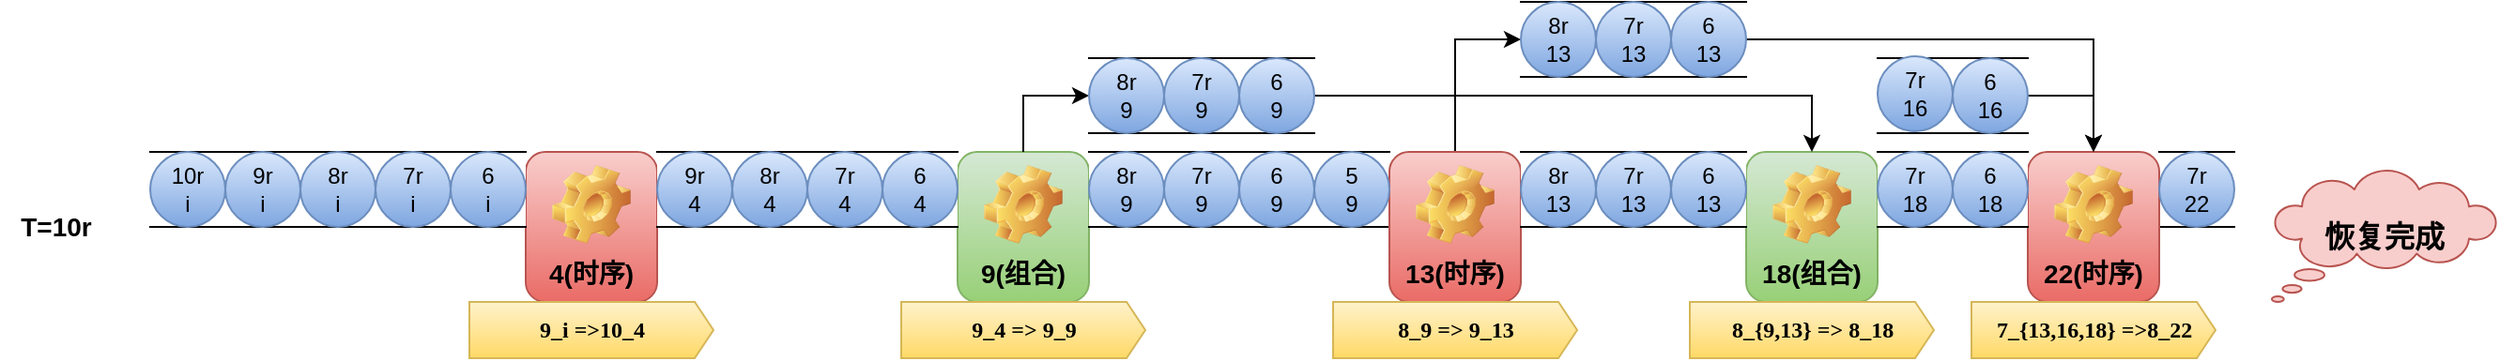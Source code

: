 <mxfile version="24.7.8">
  <diagram name="第 1 页" id="sMYmb9f0E75zViTfouJD">
    <mxGraphModel dx="1434" dy="738" grid="0" gridSize="10" guides="1" tooltips="1" connect="1" arrows="1" fold="1" page="0" pageScale="1" pageWidth="1169" pageHeight="827" math="0" shadow="0">
      <root>
        <mxCell id="0" />
        <mxCell id="1" parent="0" />
        <mxCell id="9udhq2torL1eLMPgQ3-c-1" value="" style="html=1;dashed=0;whiteSpace=wrap;shape=partialRectangle;right=0;left=0;" vertex="1" parent="1">
          <mxGeometry x="1190" y="120" width="40" height="40" as="geometry" />
        </mxCell>
        <mxCell id="9udhq2torL1eLMPgQ3-c-2" value="4(时序)" style="label;whiteSpace=wrap;html=1;align=center;verticalAlign=bottom;spacingLeft=0;spacingBottom=4;imageAlign=center;imageVerticalAlign=top;image=img/clipart/Gear_128x128.png;fontSize=14;fillColor=#f8cecc;gradientColor=#ea6b66;strokeColor=#b85450;" vertex="1" parent="1">
          <mxGeometry x="320" y="120" width="70" height="80" as="geometry" />
        </mxCell>
        <mxCell id="9udhq2torL1eLMPgQ3-c-3" value="9(组合)" style="label;whiteSpace=wrap;html=1;align=center;verticalAlign=bottom;spacingLeft=0;spacingBottom=4;imageAlign=center;imageVerticalAlign=top;image=img/clipart/Gear_128x128.png;fontSize=14;fillColor=#d5e8d4;gradientColor=#97d077;strokeColor=#82b366;" vertex="1" parent="1">
          <mxGeometry x="550" y="120" width="70" height="80" as="geometry" />
        </mxCell>
        <mxCell id="9udhq2torL1eLMPgQ3-c-4" value="" style="html=1;dashed=0;whiteSpace=wrap;shape=partialRectangle;right=0;left=0;" vertex="1" parent="1">
          <mxGeometry x="120" y="120" width="200" height="40" as="geometry" />
        </mxCell>
        <mxCell id="9udhq2torL1eLMPgQ3-c-5" value="&lt;div&gt;6&lt;/div&gt;&lt;div&gt;i&lt;/div&gt;" style="ellipse;whiteSpace=wrap;html=1;fillColor=#dae8fc;gradientColor=#7ea6e0;strokeColor=#6c8ebf;" vertex="1" parent="1">
          <mxGeometry x="280" y="120" width="40" height="40" as="geometry" />
        </mxCell>
        <mxCell id="9udhq2torL1eLMPgQ3-c-6" value="" style="html=1;dashed=0;whiteSpace=wrap;shape=partialRectangle;right=0;left=0;" vertex="1" parent="1">
          <mxGeometry x="390" y="120" width="160" height="40" as="geometry" />
        </mxCell>
        <mxCell id="9udhq2torL1eLMPgQ3-c-7" value="" style="html=1;dashed=0;whiteSpace=wrap;shape=partialRectangle;right=0;left=0;" vertex="1" parent="1">
          <mxGeometry x="620" y="120" width="160" height="40" as="geometry" />
        </mxCell>
        <mxCell id="9udhq2torL1eLMPgQ3-c-8" style="edgeStyle=orthogonalEdgeStyle;rounded=0;orthogonalLoop=1;jettySize=auto;html=1;exitX=0.5;exitY=0;exitDx=0;exitDy=0;entryX=0;entryY=0.5;entryDx=0;entryDy=0;" edge="1" parent="1" source="9udhq2torL1eLMPgQ3-c-9" target="9udhq2torL1eLMPgQ3-c-33">
          <mxGeometry relative="1" as="geometry" />
        </mxCell>
        <mxCell id="9udhq2torL1eLMPgQ3-c-9" value="13(时序)" style="label;whiteSpace=wrap;html=1;align=center;verticalAlign=bottom;spacingLeft=0;spacingBottom=4;imageAlign=center;imageVerticalAlign=top;image=img/clipart/Gear_128x128.png;fontSize=14;fillColor=#f8cecc;gradientColor=#ea6b66;strokeColor=#b85450;" vertex="1" parent="1">
          <mxGeometry x="780" y="120" width="70" height="80" as="geometry" />
        </mxCell>
        <mxCell id="9udhq2torL1eLMPgQ3-c-10" value="22(时序)" style="label;whiteSpace=wrap;html=1;align=center;verticalAlign=bottom;spacingLeft=0;spacingBottom=4;imageAlign=center;imageVerticalAlign=top;image=img/clipart/Gear_128x128.png;fontSize=14;fillColor=#f8cecc;gradientColor=#ea6b66;strokeColor=#b85450;" vertex="1" parent="1">
          <mxGeometry x="1120" y="120" width="70" height="80" as="geometry" />
        </mxCell>
        <mxCell id="9udhq2torL1eLMPgQ3-c-11" value="18(组合)" style="label;whiteSpace=wrap;html=1;align=center;verticalAlign=bottom;spacingLeft=0;spacingBottom=4;imageAlign=center;imageVerticalAlign=top;image=img/clipart/Gear_128x128.png;fontSize=14;fillColor=#d5e8d4;gradientColor=#97d077;strokeColor=#82b366;" vertex="1" parent="1">
          <mxGeometry x="970" y="120" width="70" height="80" as="geometry" />
        </mxCell>
        <mxCell id="9udhq2torL1eLMPgQ3-c-12" value="" style="html=1;dashed=0;whiteSpace=wrap;shape=partialRectangle;right=0;left=0;" vertex="1" parent="1">
          <mxGeometry x="850" y="120" width="120" height="40" as="geometry" />
        </mxCell>
        <mxCell id="9udhq2torL1eLMPgQ3-c-13" value="" style="html=1;dashed=0;whiteSpace=wrap;shape=partialRectangle;right=0;left=0;" vertex="1" parent="1">
          <mxGeometry x="1040" y="120" width="80" height="40" as="geometry" />
        </mxCell>
        <mxCell id="9udhq2torL1eLMPgQ3-c-14" value="T=10r" style="text;html=1;align=center;verticalAlign=middle;whiteSpace=wrap;rounded=0;fontSize=14;fontStyle=1" vertex="1" parent="1">
          <mxGeometry x="40" y="145" width="60" height="30" as="geometry" />
        </mxCell>
        <mxCell id="9udhq2torL1eLMPgQ3-c-15" value="&lt;div&gt;7r&lt;/div&gt;&lt;div&gt;i&lt;/div&gt;" style="ellipse;whiteSpace=wrap;html=1;fillColor=#dae8fc;gradientColor=#7ea6e0;strokeColor=#6c8ebf;" vertex="1" parent="1">
          <mxGeometry x="240" y="120" width="40" height="40" as="geometry" />
        </mxCell>
        <mxCell id="9udhq2torL1eLMPgQ3-c-16" value="9_i =&amp;gt;10_4" style="html=1;shadow=0;dashed=0;align=center;verticalAlign=middle;shape=mxgraph.arrows2.arrow;dy=0;dx=10;notch=0;fillColor=#fff2cc;gradientColor=#ffd966;strokeColor=#d6b656;fontFamily=Georgia;fontStyle=1" vertex="1" parent="1">
          <mxGeometry x="290" y="200" width="130" height="30" as="geometry" />
        </mxCell>
        <mxCell id="9udhq2torL1eLMPgQ3-c-17" value="9_4 =&amp;gt; 9_9" style="html=1;shadow=0;dashed=0;align=center;verticalAlign=middle;shape=mxgraph.arrows2.arrow;dy=0;dx=10;notch=0;fillColor=#fff2cc;gradientColor=#ffd966;strokeColor=#d6b656;fontFamily=Georgia;fontStyle=1" vertex="1" parent="1">
          <mxGeometry x="520" y="200" width="130" height="30" as="geometry" />
        </mxCell>
        <mxCell id="9udhq2torL1eLMPgQ3-c-18" value="8_9 =&amp;gt; 9_13" style="html=1;shadow=0;dashed=0;align=center;verticalAlign=middle;shape=mxgraph.arrows2.arrow;dy=0;dx=10;notch=0;fillColor=#fff2cc;gradientColor=#ffd966;strokeColor=#d6b656;fontFamily=Georgia;fontStyle=1" vertex="1" parent="1">
          <mxGeometry x="750" y="200" width="130" height="30" as="geometry" />
        </mxCell>
        <mxCell id="9udhq2torL1eLMPgQ3-c-19" value="8_{9,13} =&amp;gt; 8_18" style="html=1;shadow=0;dashed=0;align=center;verticalAlign=middle;shape=mxgraph.arrows2.arrow;dy=0;dx=10;notch=0;fillColor=#fff2cc;gradientColor=#ffd966;strokeColor=#d6b656;fontFamily=Georgia;fontStyle=1" vertex="1" parent="1">
          <mxGeometry x="940" y="200" width="130" height="30" as="geometry" />
        </mxCell>
        <mxCell id="9udhq2torL1eLMPgQ3-c-20" value="7_{13,16,18} =&amp;gt;8_22" style="html=1;shadow=0;dashed=0;align=center;verticalAlign=middle;shape=mxgraph.arrows2.arrow;dy=0;dx=10;notch=0;fillColor=#fff2cc;gradientColor=#ffd966;strokeColor=#d6b656;fontFamily=Georgia;fontStyle=1" vertex="1" parent="1">
          <mxGeometry x="1090" y="200" width="130" height="30" as="geometry" />
        </mxCell>
        <mxCell id="9udhq2torL1eLMPgQ3-c-21" value="&lt;div&gt;6&lt;/div&gt;&lt;div&gt;4&lt;/div&gt;" style="ellipse;whiteSpace=wrap;html=1;fillColor=#dae8fc;gradientColor=#7ea6e0;strokeColor=#6c8ebf;" vertex="1" parent="1">
          <mxGeometry x="510" y="120" width="40" height="40" as="geometry" />
        </mxCell>
        <mxCell id="9udhq2torL1eLMPgQ3-c-22" value="&lt;div&gt;6&lt;/div&gt;&lt;div&gt;9&lt;/div&gt;" style="ellipse;whiteSpace=wrap;html=1;fillColor=#dae8fc;gradientColor=#7ea6e0;strokeColor=#6c8ebf;" vertex="1" parent="1">
          <mxGeometry x="700" y="120" width="40" height="40" as="geometry" />
        </mxCell>
        <mxCell id="9udhq2torL1eLMPgQ3-c-23" value="&lt;div&gt;5&lt;/div&gt;&lt;div&gt;9&lt;/div&gt;" style="ellipse;whiteSpace=wrap;html=1;fillColor=#dae8fc;gradientColor=#7ea6e0;strokeColor=#6c8ebf;" vertex="1" parent="1">
          <mxGeometry x="740" y="120" width="40" height="40" as="geometry" />
        </mxCell>
        <mxCell id="9udhq2torL1eLMPgQ3-c-24" value="&lt;div&gt;6&lt;/div&gt;&lt;div&gt;13&lt;/div&gt;" style="ellipse;whiteSpace=wrap;html=1;fillColor=#dae8fc;gradientColor=#7ea6e0;strokeColor=#6c8ebf;" vertex="1" parent="1">
          <mxGeometry x="930" y="120" width="40" height="40" as="geometry" />
        </mxCell>
        <mxCell id="9udhq2torL1eLMPgQ3-c-25" style="edgeStyle=orthogonalEdgeStyle;rounded=0;orthogonalLoop=1;jettySize=auto;html=1;entryX=0.5;entryY=0;entryDx=0;entryDy=0;" edge="1" parent="1" source="9udhq2torL1eLMPgQ3-c-26" target="9udhq2torL1eLMPgQ3-c-11">
          <mxGeometry relative="1" as="geometry" />
        </mxCell>
        <mxCell id="9udhq2torL1eLMPgQ3-c-26" value="" style="html=1;dashed=0;whiteSpace=wrap;shape=partialRectangle;right=0;left=0;" vertex="1" parent="1">
          <mxGeometry x="620" y="70" width="120" height="40" as="geometry" />
        </mxCell>
        <mxCell id="9udhq2torL1eLMPgQ3-c-27" value="&lt;div&gt;6&lt;/div&gt;&lt;div&gt;9&lt;/div&gt;" style="ellipse;whiteSpace=wrap;html=1;fillColor=#dae8fc;gradientColor=#7ea6e0;strokeColor=#6c8ebf;" vertex="1" parent="1">
          <mxGeometry x="700" y="70" width="40" height="40" as="geometry" />
        </mxCell>
        <mxCell id="9udhq2torL1eLMPgQ3-c-28" style="edgeStyle=orthogonalEdgeStyle;rounded=0;orthogonalLoop=1;jettySize=auto;html=1;exitX=0.5;exitY=0;exitDx=0;exitDy=0;entryX=0;entryY=0.5;entryDx=0;entryDy=0;" edge="1" parent="1" source="9udhq2torL1eLMPgQ3-c-3" target="9udhq2torL1eLMPgQ3-c-26">
          <mxGeometry relative="1" as="geometry">
            <mxPoint x="620" y="90" as="targetPoint" />
          </mxGeometry>
        </mxCell>
        <mxCell id="9udhq2torL1eLMPgQ3-c-29" value="&lt;div&gt;7r&lt;/div&gt;&lt;div&gt;18&lt;/div&gt;" style="ellipse;whiteSpace=wrap;html=1;fillColor=#dae8fc;gradientColor=#7ea6e0;strokeColor=#6c8ebf;" vertex="1" parent="1">
          <mxGeometry x="1040" y="120" width="40" height="40" as="geometry" />
        </mxCell>
        <mxCell id="9udhq2torL1eLMPgQ3-c-30" value="&lt;div&gt;6&lt;/div&gt;&lt;div&gt;18&lt;/div&gt;" style="ellipse;whiteSpace=wrap;html=1;fillColor=#dae8fc;gradientColor=#7ea6e0;strokeColor=#6c8ebf;" vertex="1" parent="1">
          <mxGeometry x="1080" y="120" width="40" height="40" as="geometry" />
        </mxCell>
        <mxCell id="9udhq2torL1eLMPgQ3-c-31" value="&lt;div&gt;7r&lt;/div&gt;&lt;div&gt;22&lt;/div&gt;" style="ellipse;whiteSpace=wrap;html=1;fillColor=#dae8fc;gradientColor=#7ea6e0;strokeColor=#6c8ebf;" vertex="1" parent="1">
          <mxGeometry x="1190" y="120" width="40" height="40" as="geometry" />
        </mxCell>
        <mxCell id="9udhq2torL1eLMPgQ3-c-32" style="edgeStyle=orthogonalEdgeStyle;rounded=0;orthogonalLoop=1;jettySize=auto;html=1;exitX=1;exitY=0.5;exitDx=0;exitDy=0;" edge="1" parent="1" source="9udhq2torL1eLMPgQ3-c-33" target="9udhq2torL1eLMPgQ3-c-10">
          <mxGeometry relative="1" as="geometry" />
        </mxCell>
        <mxCell id="9udhq2torL1eLMPgQ3-c-33" value="" style="html=1;dashed=0;whiteSpace=wrap;shape=partialRectangle;right=0;left=0;" vertex="1" parent="1">
          <mxGeometry x="850" y="40" width="120" height="40" as="geometry" />
        </mxCell>
        <mxCell id="9udhq2torL1eLMPgQ3-c-34" value="&lt;div&gt;6&lt;/div&gt;&lt;div&gt;13&lt;/div&gt;" style="ellipse;whiteSpace=wrap;html=1;fillColor=#dae8fc;gradientColor=#7ea6e0;strokeColor=#6c8ebf;" vertex="1" parent="1">
          <mxGeometry x="930" y="40" width="40" height="40" as="geometry" />
        </mxCell>
        <mxCell id="9udhq2torL1eLMPgQ3-c-35" value="&lt;div&gt;8r&lt;/div&gt;&lt;div&gt;13&lt;/div&gt;" style="ellipse;whiteSpace=wrap;html=1;fillColor=#dae8fc;gradientColor=#7ea6e0;strokeColor=#6c8ebf;" vertex="1" parent="1">
          <mxGeometry x="850" y="40" width="40" height="40" as="geometry" />
        </mxCell>
        <mxCell id="9udhq2torL1eLMPgQ3-c-36" style="edgeStyle=orthogonalEdgeStyle;rounded=0;orthogonalLoop=1;jettySize=auto;html=1;entryX=0.5;entryY=0;entryDx=0;entryDy=0;exitX=1;exitY=0.5;exitDx=0;exitDy=0;" edge="1" parent="1" source="9udhq2torL1eLMPgQ3-c-37" target="9udhq2torL1eLMPgQ3-c-10">
          <mxGeometry relative="1" as="geometry" />
        </mxCell>
        <mxCell id="9udhq2torL1eLMPgQ3-c-37" value="" style="html=1;dashed=0;whiteSpace=wrap;shape=partialRectangle;right=0;left=0;" vertex="1" parent="1">
          <mxGeometry x="1040" y="70" width="80" height="40" as="geometry" />
        </mxCell>
        <mxCell id="9udhq2torL1eLMPgQ3-c-38" value="&lt;div&gt;7r&lt;/div&gt;&lt;div&gt;16&lt;/div&gt;" style="ellipse;whiteSpace=wrap;html=1;fillColor=#dae8fc;gradientColor=#7ea6e0;strokeColor=#6c8ebf;" vertex="1" parent="1">
          <mxGeometry x="1040" y="69" width="40" height="40" as="geometry" />
        </mxCell>
        <mxCell id="9udhq2torL1eLMPgQ3-c-39" value="&lt;div&gt;6&lt;/div&gt;&lt;div&gt;16&lt;/div&gt;" style="ellipse;whiteSpace=wrap;html=1;fillColor=#dae8fc;gradientColor=#7ea6e0;strokeColor=#6c8ebf;" vertex="1" parent="1">
          <mxGeometry x="1080" y="70" width="40" height="40" as="geometry" />
        </mxCell>
        <mxCell id="9udhq2torL1eLMPgQ3-c-40" value="&lt;div&gt;8r&lt;/div&gt;&lt;div&gt;i&lt;/div&gt;" style="ellipse;whiteSpace=wrap;html=1;fillColor=#dae8fc;gradientColor=#7ea6e0;strokeColor=#6c8ebf;" vertex="1" parent="1">
          <mxGeometry x="200" y="120" width="40" height="40" as="geometry" />
        </mxCell>
        <mxCell id="9udhq2torL1eLMPgQ3-c-41" value="&lt;div&gt;7r&lt;/div&gt;&lt;div&gt;4&lt;/div&gt;" style="ellipse;whiteSpace=wrap;html=1;fillColor=#dae8fc;gradientColor=#7ea6e0;strokeColor=#6c8ebf;" vertex="1" parent="1">
          <mxGeometry x="470" y="120" width="40" height="40" as="geometry" />
        </mxCell>
        <mxCell id="9udhq2torL1eLMPgQ3-c-42" value="&lt;div&gt;7r&lt;/div&gt;&lt;div&gt;13&lt;/div&gt;" style="ellipse;whiteSpace=wrap;html=1;fillColor=#dae8fc;gradientColor=#7ea6e0;strokeColor=#6c8ebf;" vertex="1" parent="1">
          <mxGeometry x="890" y="120" width="40" height="40" as="geometry" />
        </mxCell>
        <mxCell id="9udhq2torL1eLMPgQ3-c-43" value="&lt;div&gt;7r&lt;/div&gt;&lt;div&gt;13&lt;/div&gt;" style="ellipse;whiteSpace=wrap;html=1;fillColor=#dae8fc;gradientColor=#7ea6e0;strokeColor=#6c8ebf;" vertex="1" parent="1">
          <mxGeometry x="890" y="40" width="40" height="40" as="geometry" />
        </mxCell>
        <mxCell id="9udhq2torL1eLMPgQ3-c-44" value="&lt;div&gt;9r&lt;/div&gt;&lt;div&gt;i&lt;/div&gt;" style="ellipse;whiteSpace=wrap;html=1;fillColor=#dae8fc;gradientColor=#7ea6e0;strokeColor=#6c8ebf;" vertex="1" parent="1">
          <mxGeometry x="160" y="120" width="40" height="40" as="geometry" />
        </mxCell>
        <mxCell id="9udhq2torL1eLMPgQ3-c-45" value="&lt;div&gt;8r&lt;/div&gt;&lt;div&gt;4&lt;/div&gt;" style="ellipse;whiteSpace=wrap;html=1;fillColor=#dae8fc;gradientColor=#7ea6e0;strokeColor=#6c8ebf;" vertex="1" parent="1">
          <mxGeometry x="430" y="120" width="40" height="40" as="geometry" />
        </mxCell>
        <mxCell id="9udhq2torL1eLMPgQ3-c-46" value="&lt;div&gt;7r&lt;/div&gt;&lt;div&gt;9&lt;/div&gt;" style="ellipse;whiteSpace=wrap;html=1;fillColor=#dae8fc;gradientColor=#7ea6e0;strokeColor=#6c8ebf;" vertex="1" parent="1">
          <mxGeometry x="660" y="120" width="40" height="40" as="geometry" />
        </mxCell>
        <mxCell id="9udhq2torL1eLMPgQ3-c-47" value="&lt;div&gt;7r&lt;/div&gt;&lt;div&gt;9&lt;/div&gt;" style="ellipse;whiteSpace=wrap;html=1;fillColor=#dae8fc;gradientColor=#7ea6e0;strokeColor=#6c8ebf;" vertex="1" parent="1">
          <mxGeometry x="660" y="70" width="40" height="40" as="geometry" />
        </mxCell>
        <mxCell id="9udhq2torL1eLMPgQ3-c-48" value="&lt;div&gt;10r&lt;/div&gt;&lt;div&gt;i&lt;/div&gt;" style="ellipse;whiteSpace=wrap;html=1;fillColor=#dae8fc;gradientColor=#7ea6e0;strokeColor=#6c8ebf;" vertex="1" parent="1">
          <mxGeometry x="120" y="120" width="40" height="40" as="geometry" />
        </mxCell>
        <mxCell id="9udhq2torL1eLMPgQ3-c-49" value="&lt;div&gt;9r&lt;/div&gt;&lt;div&gt;4&lt;/div&gt;" style="ellipse;whiteSpace=wrap;html=1;fillColor=#dae8fc;gradientColor=#7ea6e0;strokeColor=#6c8ebf;" vertex="1" parent="1">
          <mxGeometry x="390" y="120" width="40" height="40" as="geometry" />
        </mxCell>
        <mxCell id="9udhq2torL1eLMPgQ3-c-50" value="&lt;div&gt;8r&lt;/div&gt;&lt;div&gt;9&lt;/div&gt;" style="ellipse;whiteSpace=wrap;html=1;fillColor=#dae8fc;gradientColor=#7ea6e0;strokeColor=#6c8ebf;" vertex="1" parent="1">
          <mxGeometry x="620" y="120" width="40" height="40" as="geometry" />
        </mxCell>
        <mxCell id="9udhq2torL1eLMPgQ3-c-51" value="&lt;div&gt;8r&lt;/div&gt;&lt;div&gt;9&lt;/div&gt;" style="ellipse;whiteSpace=wrap;html=1;fillColor=#dae8fc;gradientColor=#7ea6e0;strokeColor=#6c8ebf;" vertex="1" parent="1">
          <mxGeometry x="620" y="70" width="40" height="40" as="geometry" />
        </mxCell>
        <mxCell id="9udhq2torL1eLMPgQ3-c-52" value="&lt;div&gt;8r&lt;/div&gt;&lt;div&gt;13&lt;/div&gt;" style="ellipse;whiteSpace=wrap;html=1;fillColor=#dae8fc;gradientColor=#7ea6e0;strokeColor=#6c8ebf;" vertex="1" parent="1">
          <mxGeometry x="850" y="120" width="40" height="40" as="geometry" />
        </mxCell>
        <mxCell id="9udhq2torL1eLMPgQ3-c-53" value="恢复完成" style="whiteSpace=wrap;html=1;shape=mxgraph.basic.cloud_callout;fillColor=#f8cecc;strokeColor=#b85450;fontSize=16;fontStyle=1" vertex="1" parent="1">
          <mxGeometry x="1250" y="130" width="120" height="70" as="geometry" />
        </mxCell>
      </root>
    </mxGraphModel>
  </diagram>
</mxfile>
